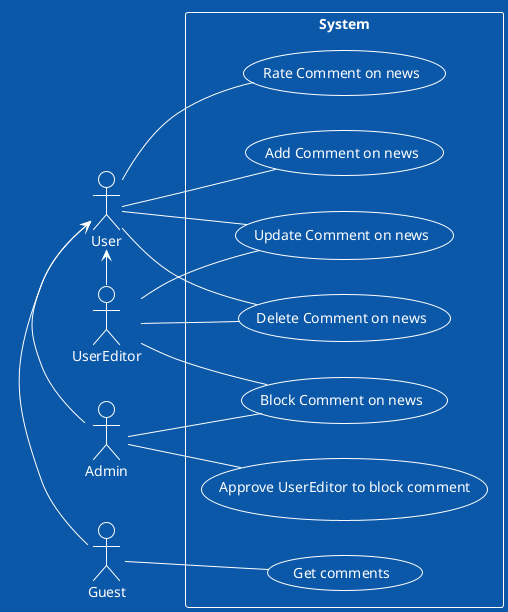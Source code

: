 @startuml UseCase
!theme amiga
left to right direction
skinparam packageStyle rect

actor Admin as A
actor User as U
actor UserEditor as UE
actor Guest as G


rectangle System { 

 usecase "Add Comment on news" as  addC
 usecase "Update Comment on news" as  updateC
 usecase "Delete Comment on news" as deleteCom
 usecase "Block Comment on news" as  BlockCom
 usecase "Rate Comment on news" as  rateCom
 usecase "Approve UserEditor to block comment" as  approveBl
 usecase "Get comments" as  getCom

U--addC
U--updateC
U--deleteCom
U--rateCom
UE--BlockCom
UE--updateC
UE--deleteCom
A--approveBl
G--getCom
A--BlockCom

  U<-G
  U<-A
  U<-UE

}

@enduml